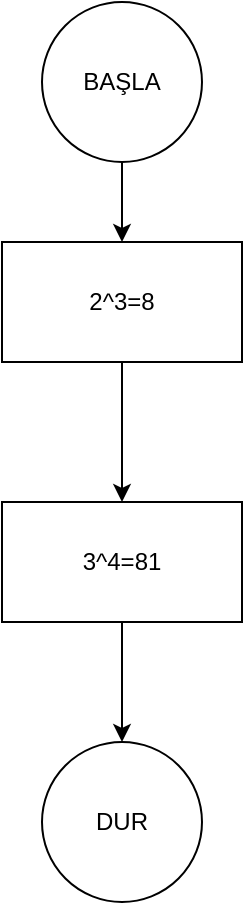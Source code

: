 <mxfile version="15.0.2" type="device"><diagram id="9OHjrNIsMP51Sj8OyY0T" name="Page-1"><mxGraphModel dx="1248" dy="677" grid="1" gridSize="10" guides="1" tooltips="1" connect="1" arrows="1" fold="1" page="1" pageScale="1" pageWidth="827" pageHeight="1169" math="0" shadow="0"><root><mxCell id="0"/><mxCell id="1" parent="0"/><mxCell id="CmhPFODRfWUkkF1K5D7G-1" value="DUR" style="ellipse;whiteSpace=wrap;html=1;aspect=fixed;" vertex="1" parent="1"><mxGeometry x="374" y="420" width="80" height="80" as="geometry"/></mxCell><mxCell id="CmhPFODRfWUkkF1K5D7G-7" value="" style="edgeStyle=orthogonalEdgeStyle;rounded=0;orthogonalLoop=1;jettySize=auto;html=1;" edge="1" parent="1" source="CmhPFODRfWUkkF1K5D7G-2" target="CmhPFODRfWUkkF1K5D7G-3"><mxGeometry relative="1" as="geometry"/></mxCell><mxCell id="CmhPFODRfWUkkF1K5D7G-2" value="BAŞLA" style="ellipse;whiteSpace=wrap;html=1;aspect=fixed;" vertex="1" parent="1"><mxGeometry x="374" y="50" width="80" height="80" as="geometry"/></mxCell><mxCell id="CmhPFODRfWUkkF1K5D7G-5" value="" style="edgeStyle=orthogonalEdgeStyle;rounded=0;orthogonalLoop=1;jettySize=auto;html=1;" edge="1" parent="1" source="CmhPFODRfWUkkF1K5D7G-3" target="CmhPFODRfWUkkF1K5D7G-4"><mxGeometry relative="1" as="geometry"/></mxCell><mxCell id="CmhPFODRfWUkkF1K5D7G-3" value="2^3=8" style="rounded=0;whiteSpace=wrap;html=1;" vertex="1" parent="1"><mxGeometry x="354" y="170" width="120" height="60" as="geometry"/></mxCell><mxCell id="CmhPFODRfWUkkF1K5D7G-6" value="" style="edgeStyle=orthogonalEdgeStyle;rounded=0;orthogonalLoop=1;jettySize=auto;html=1;" edge="1" parent="1" source="CmhPFODRfWUkkF1K5D7G-4" target="CmhPFODRfWUkkF1K5D7G-1"><mxGeometry relative="1" as="geometry"/></mxCell><mxCell id="CmhPFODRfWUkkF1K5D7G-4" value="3^4=81" style="rounded=0;whiteSpace=wrap;html=1;" vertex="1" parent="1"><mxGeometry x="354" y="300" width="120" height="60" as="geometry"/></mxCell></root></mxGraphModel></diagram></mxfile>